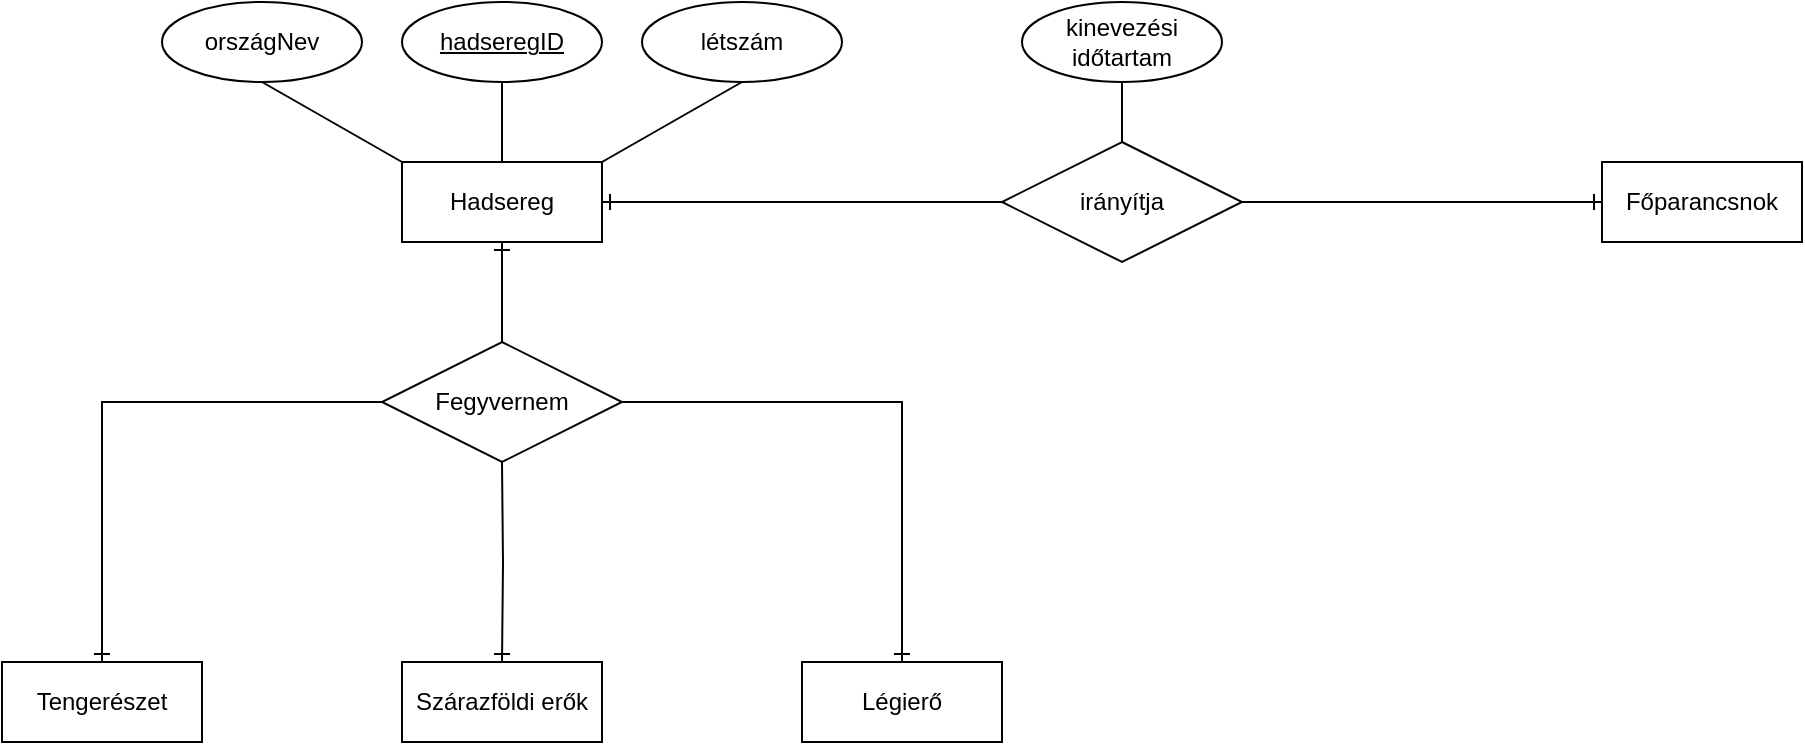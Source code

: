 <mxfile version="20.4.1" type="github">
  <diagram id="C5RBs43oDa-KdzZeNtuy" name="Page-1">
    <mxGraphModel dx="1422" dy="1194" grid="1" gridSize="10" guides="1" tooltips="1" connect="1" arrows="1" fold="1" page="0" pageScale="1" pageWidth="827" pageHeight="1169" math="0" shadow="0">
      <root>
        <mxCell id="WIyWlLk6GJQsqaUBKTNV-0" />
        <mxCell id="WIyWlLk6GJQsqaUBKTNV-1" parent="WIyWlLk6GJQsqaUBKTNV-0" />
        <mxCell id="_7Anegimoyhtmtky0yuV-0" value="Hadsereg" style="whiteSpace=wrap;html=1;align=center;" vertex="1" parent="WIyWlLk6GJQsqaUBKTNV-1">
          <mxGeometry x="320" y="40" width="100" height="40" as="geometry" />
        </mxCell>
        <mxCell id="_7Anegimoyhtmtky0yuV-1" value="országNev" style="ellipse;whiteSpace=wrap;html=1;align=center;" vertex="1" parent="WIyWlLk6GJQsqaUBKTNV-1">
          <mxGeometry x="200" y="-40" width="100" height="40" as="geometry" />
        </mxCell>
        <mxCell id="_7Anegimoyhtmtky0yuV-3" value="létszám" style="ellipse;whiteSpace=wrap;html=1;align=center;" vertex="1" parent="WIyWlLk6GJQsqaUBKTNV-1">
          <mxGeometry x="440" y="-40" width="100" height="40" as="geometry" />
        </mxCell>
        <mxCell id="_7Anegimoyhtmtky0yuV-4" value="" style="fontSize=12;html=1;endArrow=ERone;endFill=1;rounded=0;entryX=0.5;entryY=0;entryDx=0;entryDy=0;edgeStyle=orthogonalEdgeStyle;" edge="1" parent="WIyWlLk6GJQsqaUBKTNV-1" target="_7Anegimoyhtmtky0yuV-6">
          <mxGeometry width="100" height="100" relative="1" as="geometry">
            <mxPoint x="370" y="190" as="sourcePoint" />
            <mxPoint x="370" y="200" as="targetPoint" />
          </mxGeometry>
        </mxCell>
        <mxCell id="_7Anegimoyhtmtky0yuV-6" value="Szárazföldi erők" style="whiteSpace=wrap;html=1;align=center;" vertex="1" parent="WIyWlLk6GJQsqaUBKTNV-1">
          <mxGeometry x="320" y="290" width="100" height="40" as="geometry" />
        </mxCell>
        <mxCell id="_7Anegimoyhtmtky0yuV-7" value="Légierő" style="whiteSpace=wrap;html=1;align=center;" vertex="1" parent="WIyWlLk6GJQsqaUBKTNV-1">
          <mxGeometry x="520" y="290" width="100" height="40" as="geometry" />
        </mxCell>
        <mxCell id="_7Anegimoyhtmtky0yuV-9" value="" style="edgeStyle=orthogonalEdgeStyle;fontSize=12;html=1;endArrow=ERone;endFill=1;rounded=0;entryX=0.5;entryY=0;entryDx=0;entryDy=0;exitX=1;exitY=0.5;exitDx=0;exitDy=0;" edge="1" parent="WIyWlLk6GJQsqaUBKTNV-1" source="_7Anegimoyhtmtky0yuV-15" target="_7Anegimoyhtmtky0yuV-7">
          <mxGeometry width="100" height="100" relative="1" as="geometry">
            <mxPoint x="420" y="185" as="sourcePoint" />
            <mxPoint x="460" y="170" as="targetPoint" />
          </mxGeometry>
        </mxCell>
        <mxCell id="_7Anegimoyhtmtky0yuV-10" value="Tengerészet" style="whiteSpace=wrap;html=1;align=center;" vertex="1" parent="WIyWlLk6GJQsqaUBKTNV-1">
          <mxGeometry x="120" y="290" width="100" height="40" as="geometry" />
        </mxCell>
        <mxCell id="_7Anegimoyhtmtky0yuV-11" value="" style="edgeStyle=orthogonalEdgeStyle;fontSize=12;html=1;endArrow=ERone;endFill=1;rounded=0;entryX=0.5;entryY=0;entryDx=0;entryDy=0;exitX=0;exitY=0.5;exitDx=0;exitDy=0;" edge="1" parent="WIyWlLk6GJQsqaUBKTNV-1" source="_7Anegimoyhtmtky0yuV-15" target="_7Anegimoyhtmtky0yuV-10">
          <mxGeometry width="100" height="100" relative="1" as="geometry">
            <mxPoint x="320" y="185" as="sourcePoint" />
            <mxPoint x="460" y="170" as="targetPoint" />
          </mxGeometry>
        </mxCell>
        <mxCell id="_7Anegimoyhtmtky0yuV-12" value="" style="endArrow=none;html=1;rounded=0;exitX=0.5;exitY=1;exitDx=0;exitDy=0;entryX=0;entryY=0;entryDx=0;entryDy=0;" edge="1" parent="WIyWlLk6GJQsqaUBKTNV-1" source="_7Anegimoyhtmtky0yuV-1" target="_7Anegimoyhtmtky0yuV-0">
          <mxGeometry relative="1" as="geometry">
            <mxPoint x="330" y="220" as="sourcePoint" />
            <mxPoint x="490" y="220" as="targetPoint" />
          </mxGeometry>
        </mxCell>
        <mxCell id="_7Anegimoyhtmtky0yuV-13" value="" style="endArrow=none;html=1;rounded=0;exitX=0.5;exitY=1;exitDx=0;exitDy=0;entryX=0.5;entryY=0;entryDx=0;entryDy=0;" edge="1" parent="WIyWlLk6GJQsqaUBKTNV-1" source="_7Anegimoyhtmtky0yuV-25" target="_7Anegimoyhtmtky0yuV-0">
          <mxGeometry relative="1" as="geometry">
            <mxPoint x="370" as="sourcePoint" />
            <mxPoint x="490" y="220" as="targetPoint" />
          </mxGeometry>
        </mxCell>
        <mxCell id="_7Anegimoyhtmtky0yuV-14" value="" style="endArrow=none;html=1;rounded=0;entryX=0.5;entryY=1;entryDx=0;entryDy=0;exitX=1;exitY=0;exitDx=0;exitDy=0;" edge="1" parent="WIyWlLk6GJQsqaUBKTNV-1" source="_7Anegimoyhtmtky0yuV-0" target="_7Anegimoyhtmtky0yuV-3">
          <mxGeometry relative="1" as="geometry">
            <mxPoint x="330" y="220" as="sourcePoint" />
            <mxPoint x="490" y="220" as="targetPoint" />
          </mxGeometry>
        </mxCell>
        <mxCell id="_7Anegimoyhtmtky0yuV-15" value="Fegyvernem" style="shape=rhombus;perimeter=rhombusPerimeter;whiteSpace=wrap;html=1;align=center;" vertex="1" parent="WIyWlLk6GJQsqaUBKTNV-1">
          <mxGeometry x="310" y="130" width="120" height="60" as="geometry" />
        </mxCell>
        <mxCell id="_7Anegimoyhtmtky0yuV-18" value="" style="edgeStyle=orthogonalEdgeStyle;fontSize=12;html=1;endArrow=ERone;endFill=1;rounded=0;exitX=0.5;exitY=0;exitDx=0;exitDy=0;entryX=0.5;entryY=1;entryDx=0;entryDy=0;" edge="1" parent="WIyWlLk6GJQsqaUBKTNV-1" source="_7Anegimoyhtmtky0yuV-15" target="_7Anegimoyhtmtky0yuV-0">
          <mxGeometry width="100" height="100" relative="1" as="geometry">
            <mxPoint x="360" y="270" as="sourcePoint" />
            <mxPoint x="460" y="170" as="targetPoint" />
          </mxGeometry>
        </mxCell>
        <mxCell id="_7Anegimoyhtmtky0yuV-19" value="Főparancsnok" style="whiteSpace=wrap;html=1;align=center;" vertex="1" parent="WIyWlLk6GJQsqaUBKTNV-1">
          <mxGeometry x="920" y="40" width="100" height="40" as="geometry" />
        </mxCell>
        <mxCell id="_7Anegimoyhtmtky0yuV-20" value="irányítja" style="shape=rhombus;perimeter=rhombusPerimeter;whiteSpace=wrap;html=1;align=center;" vertex="1" parent="WIyWlLk6GJQsqaUBKTNV-1">
          <mxGeometry x="620" y="30" width="120" height="60" as="geometry" />
        </mxCell>
        <mxCell id="_7Anegimoyhtmtky0yuV-21" value="" style="edgeStyle=orthogonalEdgeStyle;fontSize=12;html=1;endArrow=ERone;endFill=1;rounded=0;exitX=0;exitY=0.5;exitDx=0;exitDy=0;entryX=1;entryY=0.5;entryDx=0;entryDy=0;" edge="1" parent="WIyWlLk6GJQsqaUBKTNV-1" source="_7Anegimoyhtmtky0yuV-20" target="_7Anegimoyhtmtky0yuV-0">
          <mxGeometry width="100" height="100" relative="1" as="geometry">
            <mxPoint x="360" y="370" as="sourcePoint" />
            <mxPoint x="460" y="270" as="targetPoint" />
          </mxGeometry>
        </mxCell>
        <mxCell id="_7Anegimoyhtmtky0yuV-22" value="" style="edgeStyle=orthogonalEdgeStyle;fontSize=12;html=1;endArrow=ERone;endFill=1;rounded=0;exitX=1;exitY=0.5;exitDx=0;exitDy=0;entryX=0;entryY=0.5;entryDx=0;entryDy=0;" edge="1" parent="WIyWlLk6GJQsqaUBKTNV-1" source="_7Anegimoyhtmtky0yuV-20" target="_7Anegimoyhtmtky0yuV-19">
          <mxGeometry width="100" height="100" relative="1" as="geometry">
            <mxPoint x="360" y="370" as="sourcePoint" />
            <mxPoint x="460" y="270" as="targetPoint" />
          </mxGeometry>
        </mxCell>
        <mxCell id="_7Anegimoyhtmtky0yuV-24" value="kinevezési időtartam" style="ellipse;whiteSpace=wrap;html=1;align=center;" vertex="1" parent="WIyWlLk6GJQsqaUBKTNV-1">
          <mxGeometry x="630" y="-40" width="100" height="40" as="geometry" />
        </mxCell>
        <mxCell id="_7Anegimoyhtmtky0yuV-25" value="hadseregID" style="ellipse;whiteSpace=wrap;html=1;align=center;fontStyle=4;" vertex="1" parent="WIyWlLk6GJQsqaUBKTNV-1">
          <mxGeometry x="320" y="-40" width="100" height="40" as="geometry" />
        </mxCell>
        <mxCell id="_7Anegimoyhtmtky0yuV-26" value="" style="endArrow=none;html=1;rounded=0;entryX=0.5;entryY=0;entryDx=0;entryDy=0;exitX=0.5;exitY=1;exitDx=0;exitDy=0;" edge="1" parent="WIyWlLk6GJQsqaUBKTNV-1" source="_7Anegimoyhtmtky0yuV-24" target="_7Anegimoyhtmtky0yuV-20">
          <mxGeometry relative="1" as="geometry">
            <mxPoint x="570" y="320" as="sourcePoint" />
            <mxPoint x="730" y="320" as="targetPoint" />
          </mxGeometry>
        </mxCell>
      </root>
    </mxGraphModel>
  </diagram>
</mxfile>
